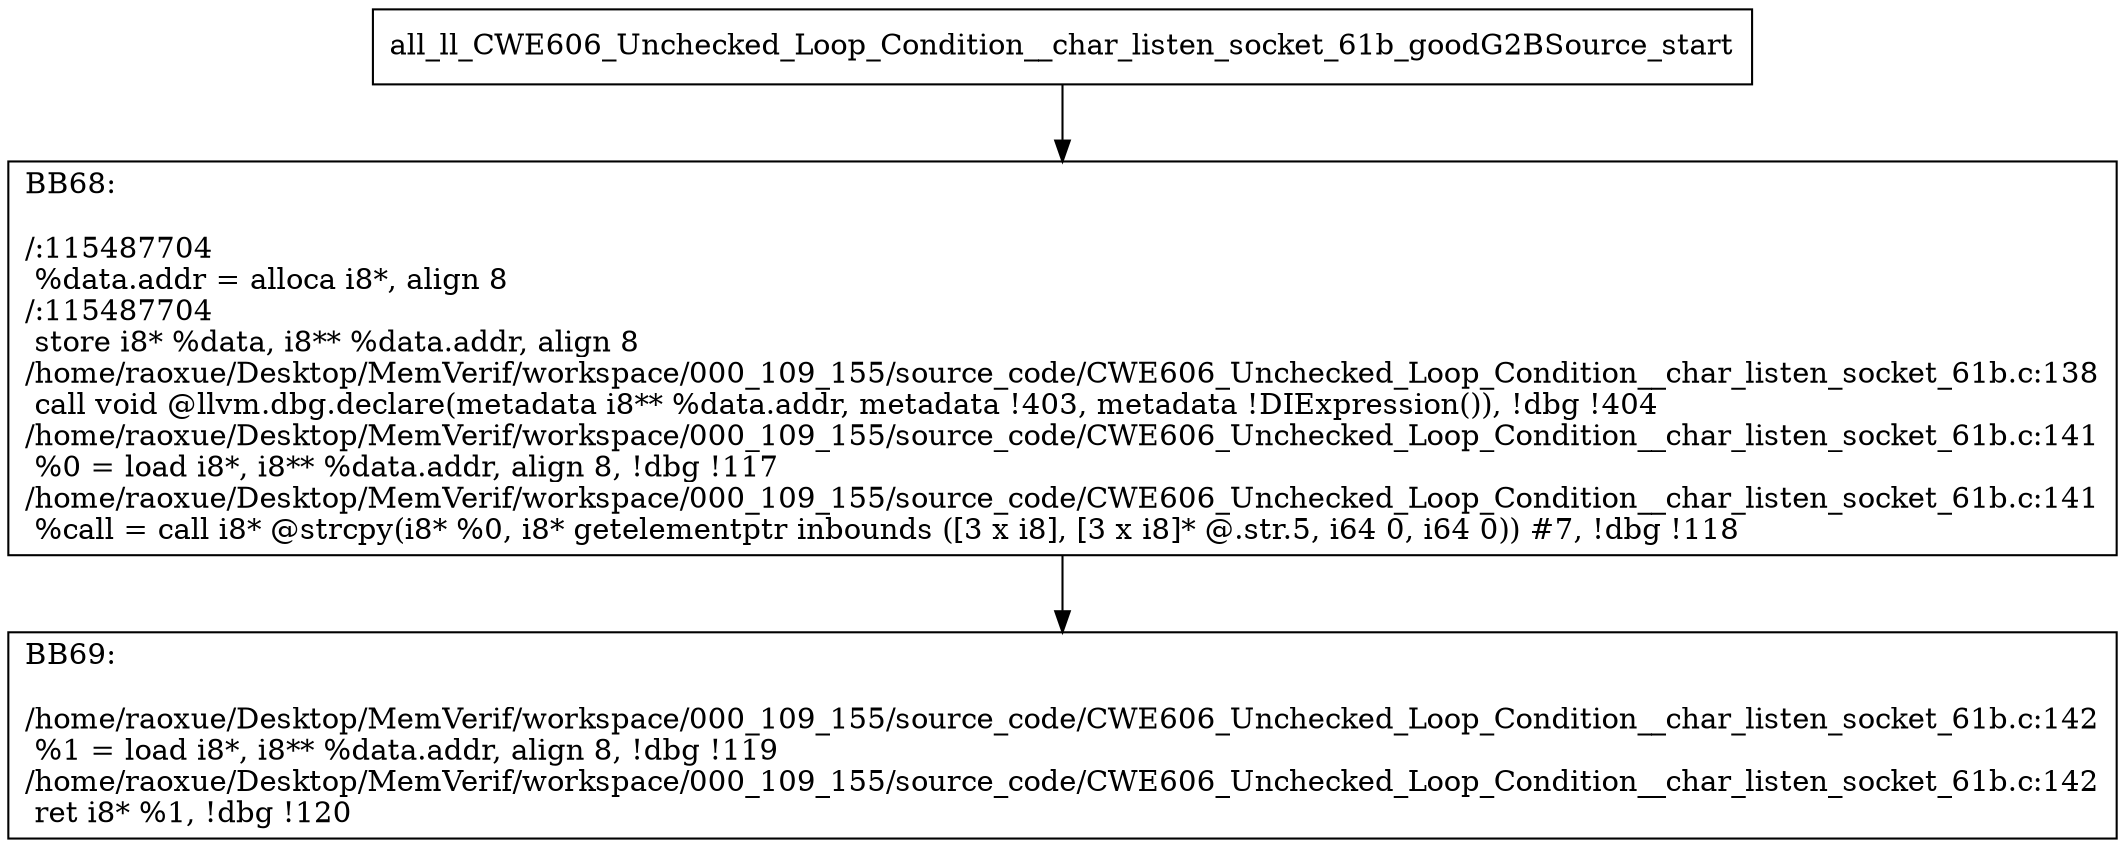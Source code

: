 digraph "CFG for'all_ll_CWE606_Unchecked_Loop_Condition__char_listen_socket_61b_goodG2BSource' function" {
	BBall_ll_CWE606_Unchecked_Loop_Condition__char_listen_socket_61b_goodG2BSource_start[shape=record,label="{all_ll_CWE606_Unchecked_Loop_Condition__char_listen_socket_61b_goodG2BSource_start}"];
	BBall_ll_CWE606_Unchecked_Loop_Condition__char_listen_socket_61b_goodG2BSource_start-> all_ll_CWE606_Unchecked_Loop_Condition__char_listen_socket_61b_goodG2BSourceBB68;
	all_ll_CWE606_Unchecked_Loop_Condition__char_listen_socket_61b_goodG2BSourceBB68 [shape=record, label="{BB68:\l\l/:115487704\l
  %data.addr = alloca i8*, align 8\l
/:115487704\l
  store i8* %data, i8** %data.addr, align 8\l
/home/raoxue/Desktop/MemVerif/workspace/000_109_155/source_code/CWE606_Unchecked_Loop_Condition__char_listen_socket_61b.c:138\l
  call void @llvm.dbg.declare(metadata i8** %data.addr, metadata !403, metadata !DIExpression()), !dbg !404\l
/home/raoxue/Desktop/MemVerif/workspace/000_109_155/source_code/CWE606_Unchecked_Loop_Condition__char_listen_socket_61b.c:141\l
  %0 = load i8*, i8** %data.addr, align 8, !dbg !117\l
/home/raoxue/Desktop/MemVerif/workspace/000_109_155/source_code/CWE606_Unchecked_Loop_Condition__char_listen_socket_61b.c:141\l
  %call = call i8* @strcpy(i8* %0, i8* getelementptr inbounds ([3 x i8], [3 x i8]* @.str.5, i64 0, i64 0)) #7, !dbg !118\l
}"];
	all_ll_CWE606_Unchecked_Loop_Condition__char_listen_socket_61b_goodG2BSourceBB68-> all_ll_CWE606_Unchecked_Loop_Condition__char_listen_socket_61b_goodG2BSourceBB69;
	all_ll_CWE606_Unchecked_Loop_Condition__char_listen_socket_61b_goodG2BSourceBB69 [shape=record, label="{BB69:\l\l/home/raoxue/Desktop/MemVerif/workspace/000_109_155/source_code/CWE606_Unchecked_Loop_Condition__char_listen_socket_61b.c:142\l
  %1 = load i8*, i8** %data.addr, align 8, !dbg !119\l
/home/raoxue/Desktop/MemVerif/workspace/000_109_155/source_code/CWE606_Unchecked_Loop_Condition__char_listen_socket_61b.c:142\l
  ret i8* %1, !dbg !120\l
}"];
}

